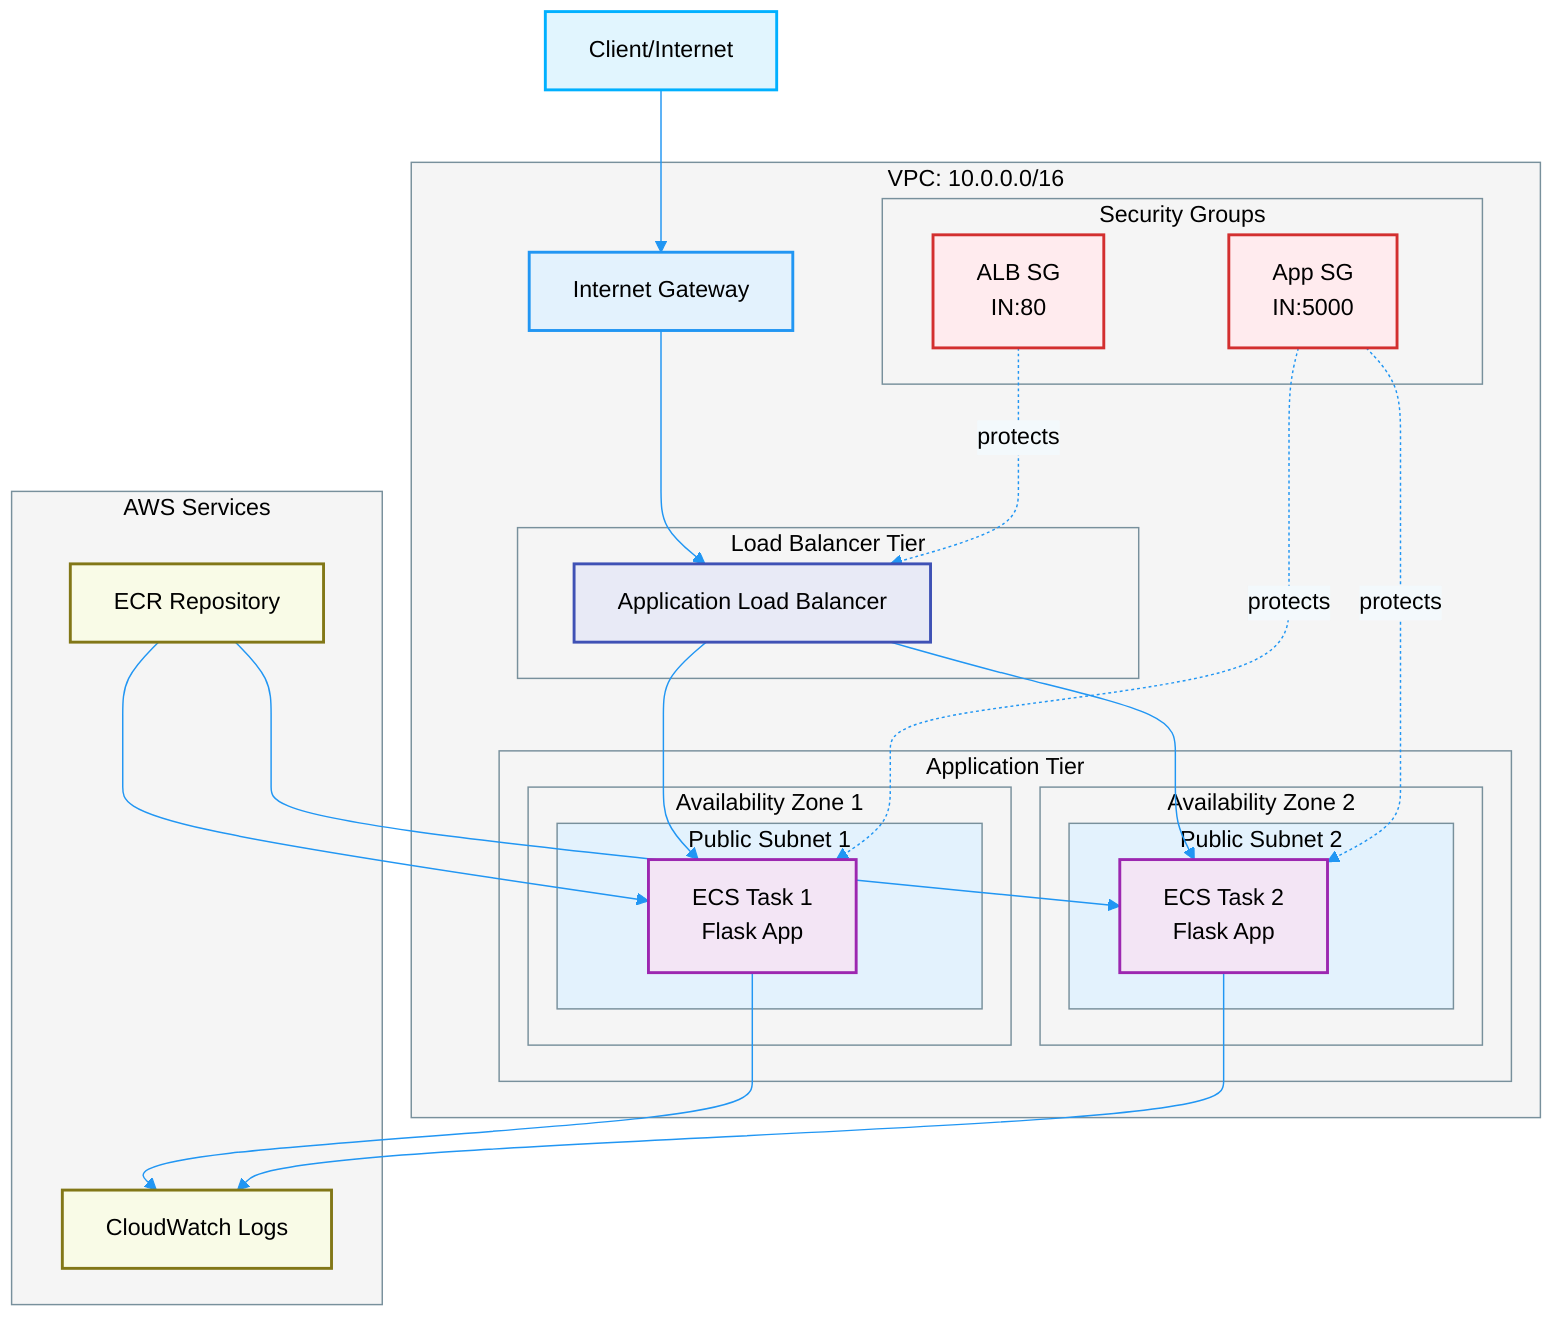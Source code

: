 %%{init: {
  'theme': 'base',
  'themeVariables': {
    'primaryColor': '#E1F5FE',
    'primaryTextColor': '#000',
    'primaryBorderColor': '#00B0FF',
    'lineColor': '#2196F3',
    'secondaryColor': '#F3F9FC',
    'tertiaryColor': '#fff'
  }
}}%%

graph TD
    %% Styles
    classDef client fill:#E1F5FE,stroke:#00B0FF,stroke-width:2px
    classDef networking fill:#E3F2FD,stroke:#2196F3,stroke-width:2px
    classDef loadbalancer fill:#E8EAF6,stroke:#3F51B5,stroke-width:2px
    classDef application fill:#F3E5F5,stroke:#9C27B0,stroke-width:2px
    classDef services fill:#F9FBE7,stroke:#827717,stroke-width:2px
    classDef security fill:#FFEBEE,stroke:#D32F2F,stroke-width:2px

    %% Components
    Client[Client/Internet]:::client

    subgraph vpc[" VPC: 10.0.0.0/16 "]
        IGW[Internet Gateway]:::networking
        
        subgraph lb[" Load Balancer Tier "]
            ALB[Application Load Balancer]:::loadbalancer
        end
        
        subgraph app[" Application Tier "]
            subgraph az1[" Availability Zone 1 "]
                subgraph subnet1[" Public Subnet 1<br/>10.0.1.0/24 "]
                    ECS1[ECS Task 1<br/>Flask App]:::application
                end
            end
            
            subgraph az2[" Availability Zone 2 "]
                subgraph subnet2[" Public Subnet 2<br/>10.0.2.0/24 "]
                    ECS2[ECS Task 2<br/>Flask App]:::application
                end
            end
        end

        %% Security moved inside VPC
        subgraph sg[" Security Groups "]
            direction LR
            LB_SG[ALB SG<br/>IN:80]:::security
            APP_SG[App SG<br/>IN:5000]:::security
        end
    end

    %% AWS Services to the right
    subgraph services[" AWS Services "]
        direction TB
        ECR[ECR Repository]:::services
        CW[CloudWatch Logs]:::services
    end

    %% Simplified Connections
    Client --> IGW
    IGW --> ALB
    ALB --> ECS1 & ECS2
    ECR --> ECS1 & ECS2
    ECS1 & ECS2 --> CW
    
    %% Security Associations
    LB_SG -.->|protects| ALB
    APP_SG -.->|protects| ECS1 & ECS2

    %% Style overrides
    style vpc fill:#F5F5F5,stroke:#78909C
    style lb fill:#F5F5F5,stroke:#78909C
    style app fill:#F5F5F5,stroke:#78909C
    style az1 fill:#F5F5F5,stroke:#78909C
    style az2 fill:#F5F5F5,stroke:#78909C
    style subnet1 fill:#E3F2FD,stroke:#78909C
    style subnet2 fill:#E3F2FD,stroke:#78909C
    style services fill:#F5F5F5,stroke:#78909C
    style sg fill:#F5F5F5,stroke:#78909C